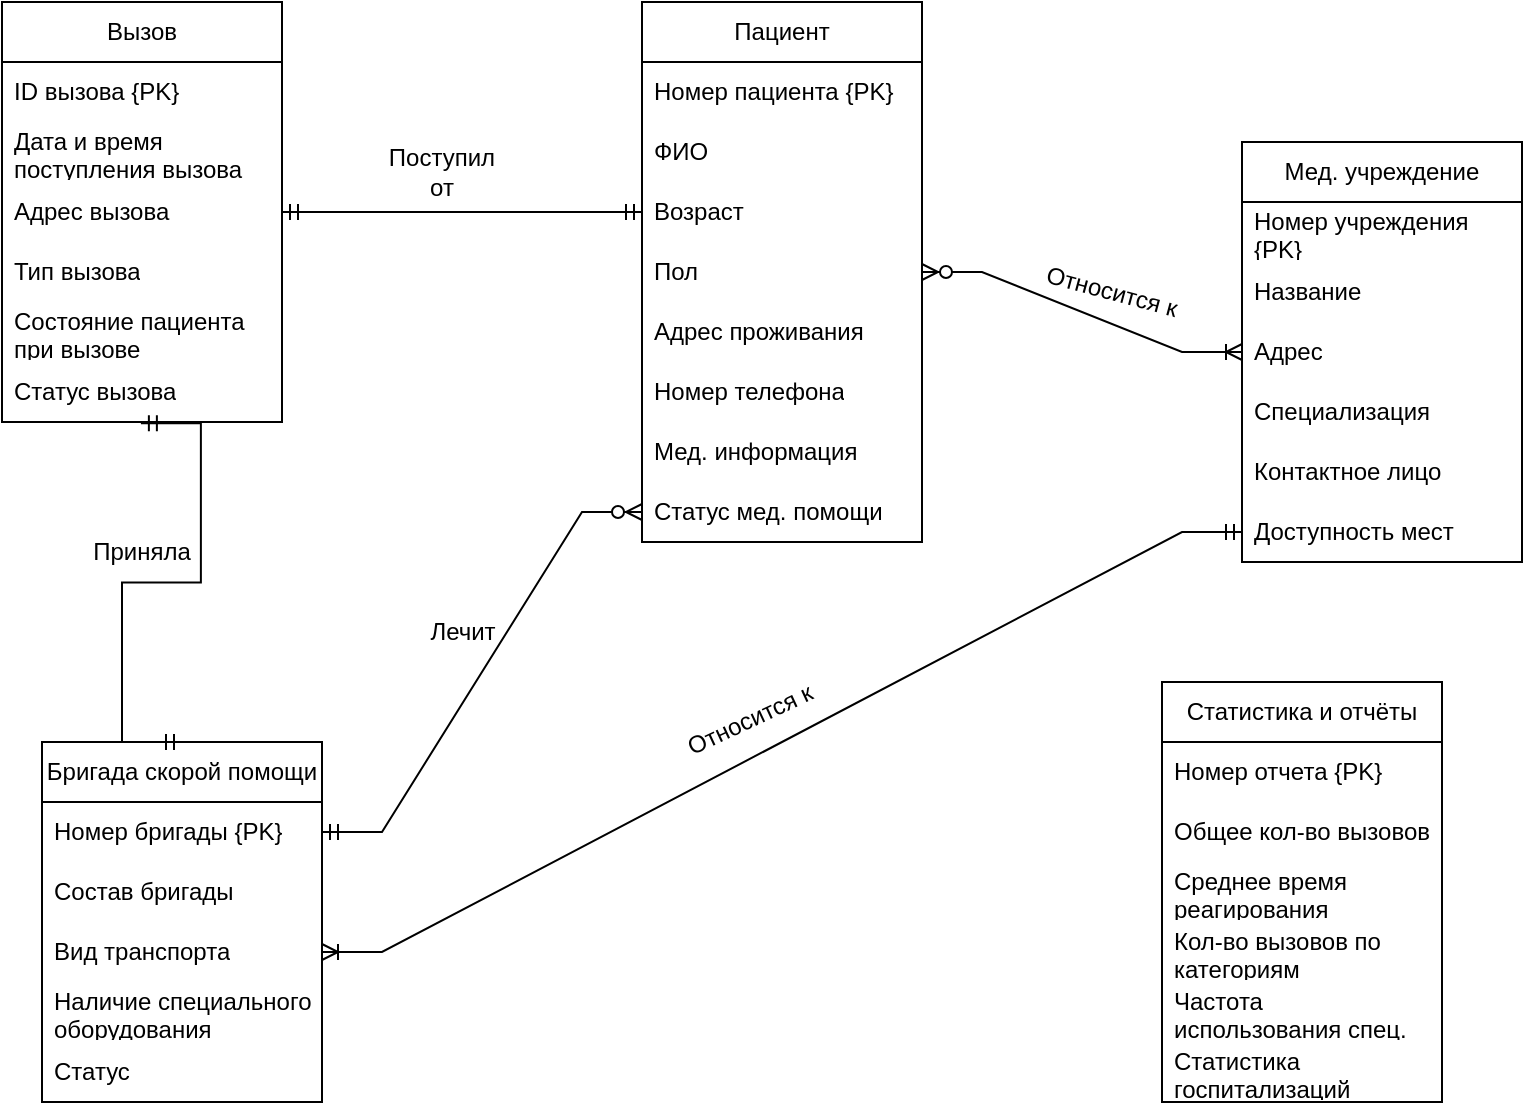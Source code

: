 <mxfile version="24.7.16">
  <diagram name="Страница — 1" id="pfIR4W9nzXt2r0haqiC9">
    <mxGraphModel dx="996" dy="618" grid="1" gridSize="10" guides="1" tooltips="1" connect="1" arrows="1" fold="1" page="1" pageScale="1" pageWidth="827" pageHeight="1169" math="0" shadow="0">
      <root>
        <mxCell id="0" />
        <mxCell id="1" parent="0" />
        <mxCell id="OLFtVjzNPOQn5bA54bC7-1" value="Вызов" style="swimlane;fontStyle=0;childLayout=stackLayout;horizontal=1;startSize=30;horizontalStack=0;resizeParent=1;resizeParentMax=0;resizeLast=0;collapsible=1;marginBottom=0;whiteSpace=wrap;html=1;" vertex="1" parent="1">
          <mxGeometry x="40" y="10" width="140" height="210" as="geometry" />
        </mxCell>
        <mxCell id="OLFtVjzNPOQn5bA54bC7-2" value="ID вызова {PK}" style="text;strokeColor=none;fillColor=none;align=left;verticalAlign=middle;spacingLeft=4;spacingRight=4;overflow=hidden;points=[[0,0.5],[1,0.5]];portConstraint=eastwest;rotatable=0;whiteSpace=wrap;html=1;" vertex="1" parent="OLFtVjzNPOQn5bA54bC7-1">
          <mxGeometry y="30" width="140" height="30" as="geometry" />
        </mxCell>
        <mxCell id="OLFtVjzNPOQn5bA54bC7-3" value="Дата и время поступления вызова" style="text;strokeColor=none;fillColor=none;align=left;verticalAlign=middle;spacingLeft=4;spacingRight=4;overflow=hidden;points=[[0,0.5],[1,0.5]];portConstraint=eastwest;rotatable=0;whiteSpace=wrap;html=1;" vertex="1" parent="OLFtVjzNPOQn5bA54bC7-1">
          <mxGeometry y="60" width="140" height="30" as="geometry" />
        </mxCell>
        <mxCell id="OLFtVjzNPOQn5bA54bC7-4" value="Адрес вызова" style="text;strokeColor=none;fillColor=none;align=left;verticalAlign=middle;spacingLeft=4;spacingRight=4;overflow=hidden;points=[[0,0.5],[1,0.5]];portConstraint=eastwest;rotatable=0;whiteSpace=wrap;html=1;" vertex="1" parent="OLFtVjzNPOQn5bA54bC7-1">
          <mxGeometry y="90" width="140" height="30" as="geometry" />
        </mxCell>
        <mxCell id="OLFtVjzNPOQn5bA54bC7-5" value="Тип вызова" style="text;strokeColor=none;fillColor=none;align=left;verticalAlign=middle;spacingLeft=4;spacingRight=4;overflow=hidden;points=[[0,0.5],[1,0.5]];portConstraint=eastwest;rotatable=0;whiteSpace=wrap;html=1;" vertex="1" parent="OLFtVjzNPOQn5bA54bC7-1">
          <mxGeometry y="120" width="140" height="30" as="geometry" />
        </mxCell>
        <mxCell id="OLFtVjzNPOQn5bA54bC7-6" value="Состояние пациента при вызове" style="text;strokeColor=none;fillColor=none;align=left;verticalAlign=middle;spacingLeft=4;spacingRight=4;overflow=hidden;points=[[0,0.5],[1,0.5]];portConstraint=eastwest;rotatable=0;whiteSpace=wrap;html=1;" vertex="1" parent="OLFtVjzNPOQn5bA54bC7-1">
          <mxGeometry y="150" width="140" height="30" as="geometry" />
        </mxCell>
        <mxCell id="OLFtVjzNPOQn5bA54bC7-7" value="Статус вызова" style="text;strokeColor=none;fillColor=none;align=left;verticalAlign=middle;spacingLeft=4;spacingRight=4;overflow=hidden;points=[[0,0.5],[1,0.5]];portConstraint=eastwest;rotatable=0;whiteSpace=wrap;html=1;" vertex="1" parent="OLFtVjzNPOQn5bA54bC7-1">
          <mxGeometry y="180" width="140" height="30" as="geometry" />
        </mxCell>
        <mxCell id="OLFtVjzNPOQn5bA54bC7-8" value="Пациент" style="swimlane;fontStyle=0;childLayout=stackLayout;horizontal=1;startSize=30;horizontalStack=0;resizeParent=1;resizeParentMax=0;resizeLast=0;collapsible=1;marginBottom=0;whiteSpace=wrap;html=1;" vertex="1" parent="1">
          <mxGeometry x="360" y="10" width="140" height="270" as="geometry" />
        </mxCell>
        <mxCell id="OLFtVjzNPOQn5bA54bC7-30" value="Номер пациента {PK}" style="text;strokeColor=none;fillColor=none;align=left;verticalAlign=middle;spacingLeft=4;spacingRight=4;overflow=hidden;points=[[0,0.5],[1,0.5]];portConstraint=eastwest;rotatable=0;whiteSpace=wrap;html=1;" vertex="1" parent="OLFtVjzNPOQn5bA54bC7-8">
          <mxGeometry y="30" width="140" height="30" as="geometry" />
        </mxCell>
        <mxCell id="OLFtVjzNPOQn5bA54bC7-9" value="ФИО" style="text;strokeColor=none;fillColor=none;align=left;verticalAlign=middle;spacingLeft=4;spacingRight=4;overflow=hidden;points=[[0,0.5],[1,0.5]];portConstraint=eastwest;rotatable=0;whiteSpace=wrap;html=1;" vertex="1" parent="OLFtVjzNPOQn5bA54bC7-8">
          <mxGeometry y="60" width="140" height="30" as="geometry" />
        </mxCell>
        <mxCell id="OLFtVjzNPOQn5bA54bC7-10" value="Возраст" style="text;strokeColor=none;fillColor=none;align=left;verticalAlign=middle;spacingLeft=4;spacingRight=4;overflow=hidden;points=[[0,0.5],[1,0.5]];portConstraint=eastwest;rotatable=0;whiteSpace=wrap;html=1;" vertex="1" parent="OLFtVjzNPOQn5bA54bC7-8">
          <mxGeometry y="90" width="140" height="30" as="geometry" />
        </mxCell>
        <mxCell id="OLFtVjzNPOQn5bA54bC7-11" value="Пол" style="text;strokeColor=none;fillColor=none;align=left;verticalAlign=middle;spacingLeft=4;spacingRight=4;overflow=hidden;points=[[0,0.5],[1,0.5]];portConstraint=eastwest;rotatable=0;whiteSpace=wrap;html=1;" vertex="1" parent="OLFtVjzNPOQn5bA54bC7-8">
          <mxGeometry y="120" width="140" height="30" as="geometry" />
        </mxCell>
        <mxCell id="OLFtVjzNPOQn5bA54bC7-12" value="Адрес проживания" style="text;strokeColor=none;fillColor=none;align=left;verticalAlign=middle;spacingLeft=4;spacingRight=4;overflow=hidden;points=[[0,0.5],[1,0.5]];portConstraint=eastwest;rotatable=0;whiteSpace=wrap;html=1;" vertex="1" parent="OLFtVjzNPOQn5bA54bC7-8">
          <mxGeometry y="150" width="140" height="30" as="geometry" />
        </mxCell>
        <mxCell id="OLFtVjzNPOQn5bA54bC7-13" value="Номер телефона" style="text;strokeColor=none;fillColor=none;align=left;verticalAlign=middle;spacingLeft=4;spacingRight=4;overflow=hidden;points=[[0,0.5],[1,0.5]];portConstraint=eastwest;rotatable=0;whiteSpace=wrap;html=1;" vertex="1" parent="OLFtVjzNPOQn5bA54bC7-8">
          <mxGeometry y="180" width="140" height="30" as="geometry" />
        </mxCell>
        <mxCell id="OLFtVjzNPOQn5bA54bC7-14" value="Мед. информация" style="text;strokeColor=none;fillColor=none;align=left;verticalAlign=middle;spacingLeft=4;spacingRight=4;overflow=hidden;points=[[0,0.5],[1,0.5]];portConstraint=eastwest;rotatable=0;whiteSpace=wrap;html=1;" vertex="1" parent="OLFtVjzNPOQn5bA54bC7-8">
          <mxGeometry y="210" width="140" height="30" as="geometry" />
        </mxCell>
        <mxCell id="OLFtVjzNPOQn5bA54bC7-16" value="Статус мед. помощи" style="text;strokeColor=none;fillColor=none;align=left;verticalAlign=middle;spacingLeft=4;spacingRight=4;overflow=hidden;points=[[0,0.5],[1,0.5]];portConstraint=eastwest;rotatable=0;whiteSpace=wrap;html=1;" vertex="1" parent="OLFtVjzNPOQn5bA54bC7-8">
          <mxGeometry y="240" width="140" height="30" as="geometry" />
        </mxCell>
        <mxCell id="OLFtVjzNPOQn5bA54bC7-17" value="Бригада скорой помощи" style="swimlane;fontStyle=0;childLayout=stackLayout;horizontal=1;startSize=30;horizontalStack=0;resizeParent=1;resizeParentMax=0;resizeLast=0;collapsible=1;marginBottom=0;whiteSpace=wrap;html=1;" vertex="1" parent="1">
          <mxGeometry x="60" y="380" width="140" height="180" as="geometry" />
        </mxCell>
        <mxCell id="OLFtVjzNPOQn5bA54bC7-18" value="Номер бригады {PK}" style="text;strokeColor=none;fillColor=none;align=left;verticalAlign=middle;spacingLeft=4;spacingRight=4;overflow=hidden;points=[[0,0.5],[1,0.5]];portConstraint=eastwest;rotatable=0;whiteSpace=wrap;html=1;" vertex="1" parent="OLFtVjzNPOQn5bA54bC7-17">
          <mxGeometry y="30" width="140" height="30" as="geometry" />
        </mxCell>
        <mxCell id="OLFtVjzNPOQn5bA54bC7-19" value="Состав бригады" style="text;strokeColor=none;fillColor=none;align=left;verticalAlign=middle;spacingLeft=4;spacingRight=4;overflow=hidden;points=[[0,0.5],[1,0.5]];portConstraint=eastwest;rotatable=0;whiteSpace=wrap;html=1;" vertex="1" parent="OLFtVjzNPOQn5bA54bC7-17">
          <mxGeometry y="60" width="140" height="30" as="geometry" />
        </mxCell>
        <mxCell id="OLFtVjzNPOQn5bA54bC7-20" value="Вид транспорта" style="text;strokeColor=none;fillColor=none;align=left;verticalAlign=middle;spacingLeft=4;spacingRight=4;overflow=hidden;points=[[0,0.5],[1,0.5]];portConstraint=eastwest;rotatable=0;whiteSpace=wrap;html=1;" vertex="1" parent="OLFtVjzNPOQn5bA54bC7-17">
          <mxGeometry y="90" width="140" height="30" as="geometry" />
        </mxCell>
        <mxCell id="OLFtVjzNPOQn5bA54bC7-21" value="Наличие специального оборудования" style="text;strokeColor=none;fillColor=none;align=left;verticalAlign=middle;spacingLeft=4;spacingRight=4;overflow=hidden;points=[[0,0.5],[1,0.5]];portConstraint=eastwest;rotatable=0;whiteSpace=wrap;html=1;" vertex="1" parent="OLFtVjzNPOQn5bA54bC7-17">
          <mxGeometry y="120" width="140" height="30" as="geometry" />
        </mxCell>
        <mxCell id="OLFtVjzNPOQn5bA54bC7-22" value="Статус" style="text;strokeColor=none;fillColor=none;align=left;verticalAlign=middle;spacingLeft=4;spacingRight=4;overflow=hidden;points=[[0,0.5],[1,0.5]];portConstraint=eastwest;rotatable=0;whiteSpace=wrap;html=1;" vertex="1" parent="OLFtVjzNPOQn5bA54bC7-17">
          <mxGeometry y="150" width="140" height="30" as="geometry" />
        </mxCell>
        <mxCell id="OLFtVjzNPOQn5bA54bC7-23" value="Мед. учреждение" style="swimlane;fontStyle=0;childLayout=stackLayout;horizontal=1;startSize=30;horizontalStack=0;resizeParent=1;resizeParentMax=0;resizeLast=0;collapsible=1;marginBottom=0;whiteSpace=wrap;html=1;" vertex="1" parent="1">
          <mxGeometry x="660" y="80" width="140" height="210" as="geometry" />
        </mxCell>
        <mxCell id="OLFtVjzNPOQn5bA54bC7-29" value="Номер учреждения {PK}" style="text;strokeColor=none;fillColor=none;align=left;verticalAlign=middle;spacingLeft=4;spacingRight=4;overflow=hidden;points=[[0,0.5],[1,0.5]];portConstraint=eastwest;rotatable=0;whiteSpace=wrap;html=1;" vertex="1" parent="OLFtVjzNPOQn5bA54bC7-23">
          <mxGeometry y="30" width="140" height="30" as="geometry" />
        </mxCell>
        <mxCell id="OLFtVjzNPOQn5bA54bC7-24" value="Название" style="text;strokeColor=none;fillColor=none;align=left;verticalAlign=middle;spacingLeft=4;spacingRight=4;overflow=hidden;points=[[0,0.5],[1,0.5]];portConstraint=eastwest;rotatable=0;whiteSpace=wrap;html=1;" vertex="1" parent="OLFtVjzNPOQn5bA54bC7-23">
          <mxGeometry y="60" width="140" height="30" as="geometry" />
        </mxCell>
        <mxCell id="OLFtVjzNPOQn5bA54bC7-25" value="Адрес" style="text;strokeColor=none;fillColor=none;align=left;verticalAlign=middle;spacingLeft=4;spacingRight=4;overflow=hidden;points=[[0,0.5],[1,0.5]];portConstraint=eastwest;rotatable=0;whiteSpace=wrap;html=1;" vertex="1" parent="OLFtVjzNPOQn5bA54bC7-23">
          <mxGeometry y="90" width="140" height="30" as="geometry" />
        </mxCell>
        <mxCell id="OLFtVjzNPOQn5bA54bC7-26" value="Специализация" style="text;strokeColor=none;fillColor=none;align=left;verticalAlign=middle;spacingLeft=4;spacingRight=4;overflow=hidden;points=[[0,0.5],[1,0.5]];portConstraint=eastwest;rotatable=0;whiteSpace=wrap;html=1;" vertex="1" parent="OLFtVjzNPOQn5bA54bC7-23">
          <mxGeometry y="120" width="140" height="30" as="geometry" />
        </mxCell>
        <mxCell id="OLFtVjzNPOQn5bA54bC7-27" value="Контактное лицо" style="text;strokeColor=none;fillColor=none;align=left;verticalAlign=middle;spacingLeft=4;spacingRight=4;overflow=hidden;points=[[0,0.5],[1,0.5]];portConstraint=eastwest;rotatable=0;whiteSpace=wrap;html=1;" vertex="1" parent="OLFtVjzNPOQn5bA54bC7-23">
          <mxGeometry y="150" width="140" height="30" as="geometry" />
        </mxCell>
        <mxCell id="OLFtVjzNPOQn5bA54bC7-28" value="Доступность мест" style="text;strokeColor=none;fillColor=none;align=left;verticalAlign=middle;spacingLeft=4;spacingRight=4;overflow=hidden;points=[[0,0.5],[1,0.5]];portConstraint=eastwest;rotatable=0;whiteSpace=wrap;html=1;" vertex="1" parent="OLFtVjzNPOQn5bA54bC7-23">
          <mxGeometry y="180" width="140" height="30" as="geometry" />
        </mxCell>
        <mxCell id="OLFtVjzNPOQn5bA54bC7-31" value="Статистика и отчёты" style="swimlane;fontStyle=0;childLayout=stackLayout;horizontal=1;startSize=30;horizontalStack=0;resizeParent=1;resizeParentMax=0;resizeLast=0;collapsible=1;marginBottom=0;whiteSpace=wrap;html=1;" vertex="1" parent="1">
          <mxGeometry x="620" y="350" width="140" height="210" as="geometry" />
        </mxCell>
        <mxCell id="OLFtVjzNPOQn5bA54bC7-37" value="Номер отчета {PK}" style="text;strokeColor=none;fillColor=none;align=left;verticalAlign=middle;spacingLeft=4;spacingRight=4;overflow=hidden;points=[[0,0.5],[1,0.5]];portConstraint=eastwest;rotatable=0;whiteSpace=wrap;html=1;" vertex="1" parent="OLFtVjzNPOQn5bA54bC7-31">
          <mxGeometry y="30" width="140" height="30" as="geometry" />
        </mxCell>
        <mxCell id="OLFtVjzNPOQn5bA54bC7-32" value="Общее кол-во вызовов" style="text;strokeColor=none;fillColor=none;align=left;verticalAlign=middle;spacingLeft=4;spacingRight=4;overflow=hidden;points=[[0,0.5],[1,0.5]];portConstraint=eastwest;rotatable=0;whiteSpace=wrap;html=1;" vertex="1" parent="OLFtVjzNPOQn5bA54bC7-31">
          <mxGeometry y="60" width="140" height="30" as="geometry" />
        </mxCell>
        <mxCell id="OLFtVjzNPOQn5bA54bC7-33" value="Среднее время реагирования" style="text;strokeColor=none;fillColor=none;align=left;verticalAlign=middle;spacingLeft=4;spacingRight=4;overflow=hidden;points=[[0,0.5],[1,0.5]];portConstraint=eastwest;rotatable=0;whiteSpace=wrap;html=1;" vertex="1" parent="OLFtVjzNPOQn5bA54bC7-31">
          <mxGeometry y="90" width="140" height="30" as="geometry" />
        </mxCell>
        <mxCell id="OLFtVjzNPOQn5bA54bC7-34" value="Кол-во вызовов по категориям" style="text;strokeColor=none;fillColor=none;align=left;verticalAlign=middle;spacingLeft=4;spacingRight=4;overflow=hidden;points=[[0,0.5],[1,0.5]];portConstraint=eastwest;rotatable=0;whiteSpace=wrap;html=1;" vertex="1" parent="OLFtVjzNPOQn5bA54bC7-31">
          <mxGeometry y="120" width="140" height="30" as="geometry" />
        </mxCell>
        <mxCell id="OLFtVjzNPOQn5bA54bC7-35" value="Частота использования спец. оборудования" style="text;strokeColor=none;fillColor=none;align=left;verticalAlign=middle;spacingLeft=4;spacingRight=4;overflow=hidden;points=[[0,0.5],[1,0.5]];portConstraint=eastwest;rotatable=0;whiteSpace=wrap;html=1;" vertex="1" parent="OLFtVjzNPOQn5bA54bC7-31">
          <mxGeometry y="150" width="140" height="30" as="geometry" />
        </mxCell>
        <mxCell id="OLFtVjzNPOQn5bA54bC7-36" value="Статистика госпитализаций" style="text;strokeColor=none;fillColor=none;align=left;verticalAlign=middle;spacingLeft=4;spacingRight=4;overflow=hidden;points=[[0,0.5],[1,0.5]];portConstraint=eastwest;rotatable=0;whiteSpace=wrap;html=1;" vertex="1" parent="OLFtVjzNPOQn5bA54bC7-31">
          <mxGeometry y="180" width="140" height="30" as="geometry" />
        </mxCell>
        <mxCell id="OLFtVjzNPOQn5bA54bC7-41" value="" style="edgeStyle=entityRelationEdgeStyle;fontSize=12;html=1;endArrow=ERmandOne;startArrow=ERmandOne;rounded=0;exitX=1;exitY=0.5;exitDx=0;exitDy=0;entryX=0;entryY=0.5;entryDx=0;entryDy=0;" edge="1" parent="1" source="OLFtVjzNPOQn5bA54bC7-4" target="OLFtVjzNPOQn5bA54bC7-10">
          <mxGeometry width="100" height="100" relative="1" as="geometry">
            <mxPoint x="360" y="360" as="sourcePoint" />
            <mxPoint x="460" y="260" as="targetPoint" />
            <Array as="points">
              <mxPoint x="280" y="120" />
              <mxPoint x="270" y="110" />
            </Array>
          </mxGeometry>
        </mxCell>
        <mxCell id="OLFtVjzNPOQn5bA54bC7-42" value="" style="edgeStyle=entityRelationEdgeStyle;fontSize=12;html=1;endArrow=ERoneToMany;startArrow=ERzeroToMany;rounded=0;exitX=1;exitY=0.5;exitDx=0;exitDy=0;entryX=0;entryY=0.5;entryDx=0;entryDy=0;" edge="1" parent="1" source="OLFtVjzNPOQn5bA54bC7-11" target="OLFtVjzNPOQn5bA54bC7-25">
          <mxGeometry width="100" height="100" relative="1" as="geometry">
            <mxPoint x="360" y="360" as="sourcePoint" />
            <mxPoint x="460" y="260" as="targetPoint" />
            <Array as="points">
              <mxPoint x="580" y="160" />
            </Array>
          </mxGeometry>
        </mxCell>
        <mxCell id="OLFtVjzNPOQn5bA54bC7-43" value="" style="edgeStyle=entityRelationEdgeStyle;fontSize=12;html=1;endArrow=ERmandOne;startArrow=ERmandOne;rounded=0;entryX=0.496;entryY=1.02;entryDx=0;entryDy=0;entryPerimeter=0;exitX=0.5;exitY=0;exitDx=0;exitDy=0;" edge="1" parent="1" source="OLFtVjzNPOQn5bA54bC7-17" target="OLFtVjzNPOQn5bA54bC7-7">
          <mxGeometry width="100" height="100" relative="1" as="geometry">
            <mxPoint x="360" y="360" as="sourcePoint" />
            <mxPoint x="460" y="260" as="targetPoint" />
            <Array as="points">
              <mxPoint x="139" y="340" />
              <mxPoint x="90" y="260" />
            </Array>
          </mxGeometry>
        </mxCell>
        <mxCell id="OLFtVjzNPOQn5bA54bC7-46" value="Поступил от" style="text;html=1;align=center;verticalAlign=middle;whiteSpace=wrap;rounded=0;" vertex="1" parent="1">
          <mxGeometry x="230" y="80" width="60" height="30" as="geometry" />
        </mxCell>
        <mxCell id="OLFtVjzNPOQn5bA54bC7-47" value="Относится к" style="text;html=1;align=center;verticalAlign=middle;whiteSpace=wrap;rounded=0;rotation=15;" vertex="1" parent="1">
          <mxGeometry x="550" y="140" width="90" height="30" as="geometry" />
        </mxCell>
        <mxCell id="OLFtVjzNPOQn5bA54bC7-48" value="Приняла" style="text;html=1;align=center;verticalAlign=middle;whiteSpace=wrap;rounded=0;" vertex="1" parent="1">
          <mxGeometry x="80" y="270" width="60" height="30" as="geometry" />
        </mxCell>
        <mxCell id="OLFtVjzNPOQn5bA54bC7-49" value="Относится к" style="text;html=1;align=center;verticalAlign=middle;whiteSpace=wrap;rounded=0;rotation=-25;" vertex="1" parent="1">
          <mxGeometry x="368.59" y="353.66" width="90" height="30" as="geometry" />
        </mxCell>
        <mxCell id="OLFtVjzNPOQn5bA54bC7-50" value="" style="edgeStyle=entityRelationEdgeStyle;fontSize=12;html=1;endArrow=ERoneToMany;startArrow=ERmandOne;rounded=0;exitX=0;exitY=0.5;exitDx=0;exitDy=0;entryX=1;entryY=0.5;entryDx=0;entryDy=0;" edge="1" parent="1" source="OLFtVjzNPOQn5bA54bC7-28" target="OLFtVjzNPOQn5bA54bC7-20">
          <mxGeometry width="100" height="100" relative="1" as="geometry">
            <mxPoint x="350" y="490" as="sourcePoint" />
            <mxPoint x="450" y="390" as="targetPoint" />
          </mxGeometry>
        </mxCell>
        <mxCell id="OLFtVjzNPOQn5bA54bC7-52" value="" style="edgeStyle=entityRelationEdgeStyle;fontSize=12;html=1;endArrow=ERzeroToMany;startArrow=ERmandOne;rounded=0;exitX=1;exitY=0.5;exitDx=0;exitDy=0;" edge="1" parent="1" source="OLFtVjzNPOQn5bA54bC7-18" target="OLFtVjzNPOQn5bA54bC7-16">
          <mxGeometry width="100" height="100" relative="1" as="geometry">
            <mxPoint x="360" y="360" as="sourcePoint" />
            <mxPoint x="460" y="260" as="targetPoint" />
          </mxGeometry>
        </mxCell>
        <mxCell id="OLFtVjzNPOQn5bA54bC7-54" value="Лечит" style="text;html=1;align=center;verticalAlign=middle;resizable=0;points=[];autosize=1;strokeColor=none;fillColor=none;" vertex="1" parent="1">
          <mxGeometry x="240" y="310" width="60" height="30" as="geometry" />
        </mxCell>
      </root>
    </mxGraphModel>
  </diagram>
</mxfile>
